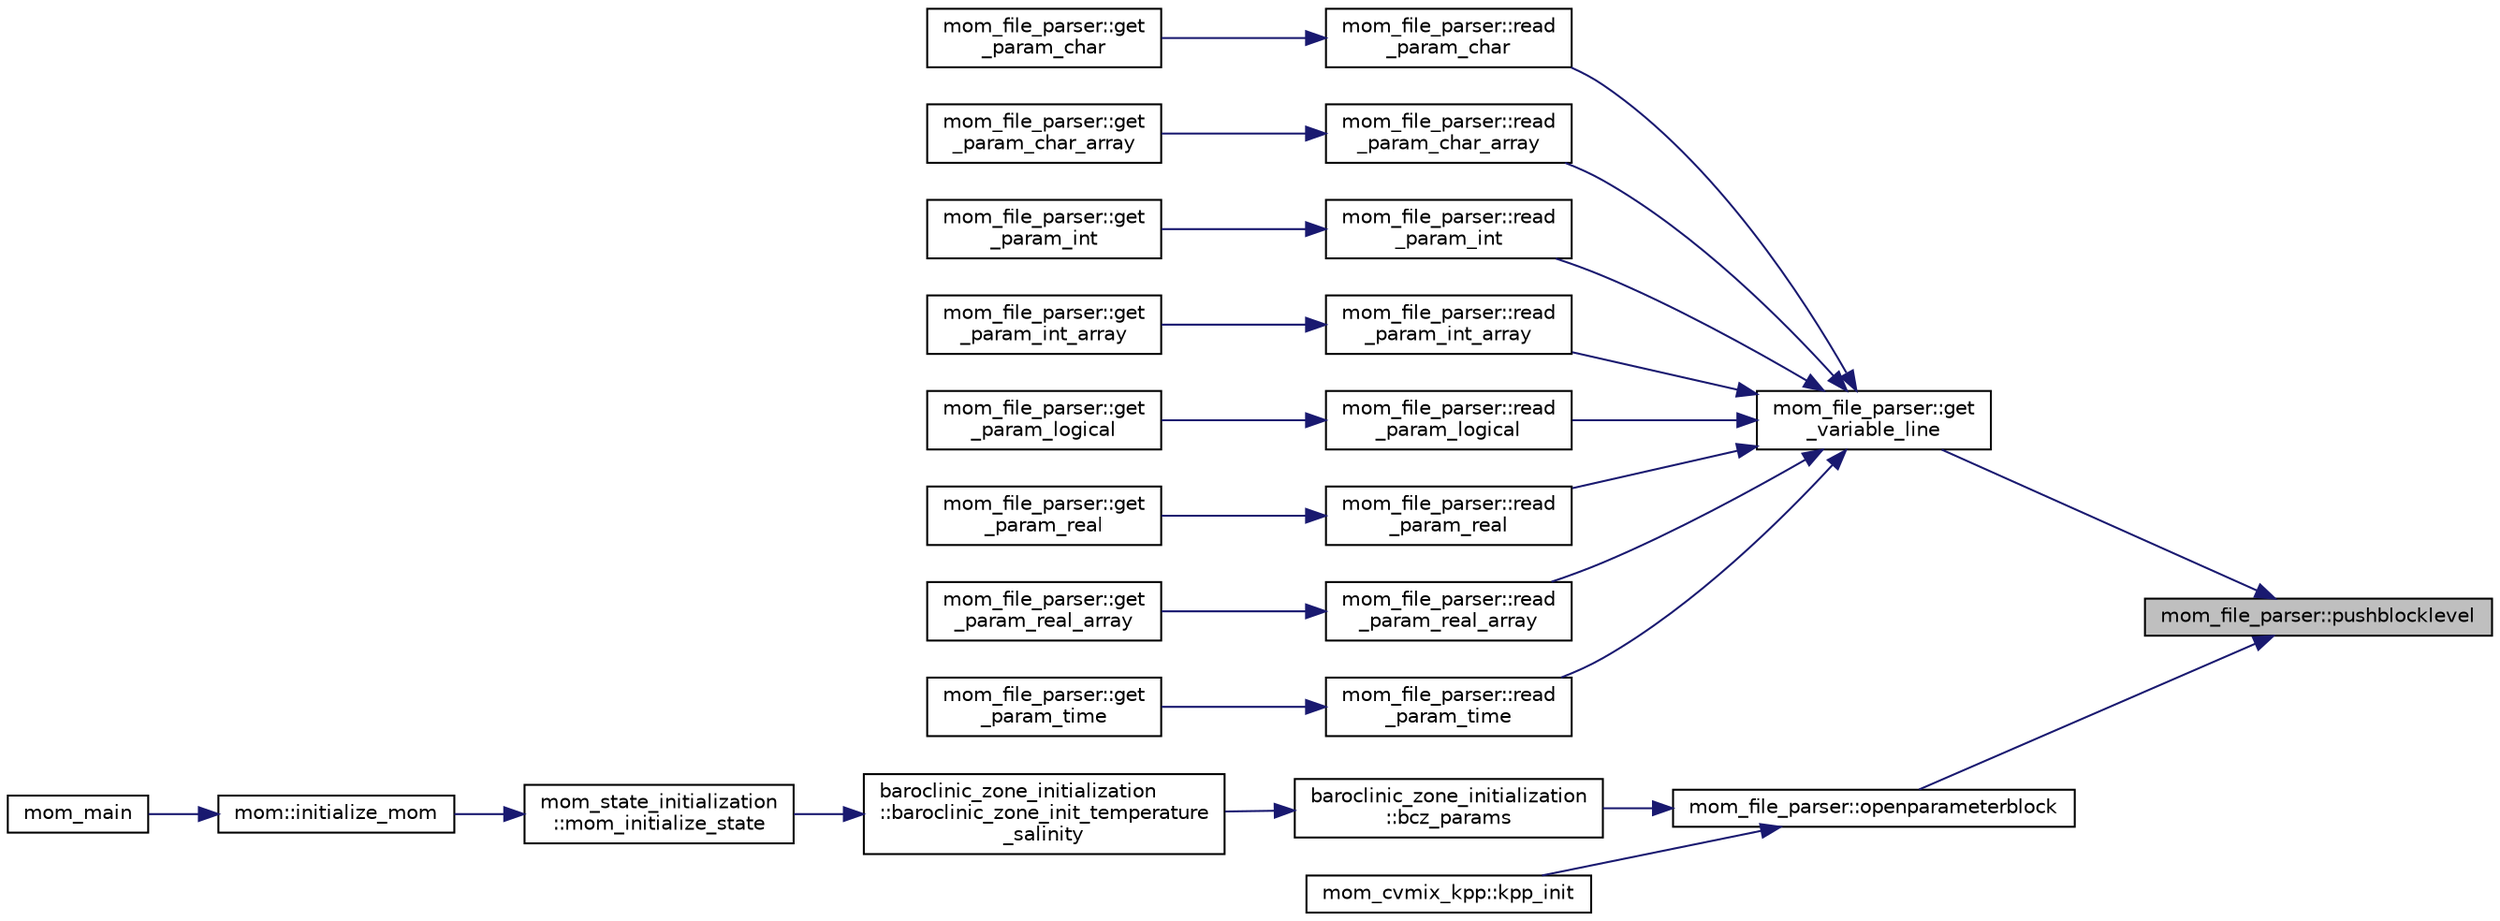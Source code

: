 digraph "mom_file_parser::pushblocklevel"
{
 // INTERACTIVE_SVG=YES
 // LATEX_PDF_SIZE
  edge [fontname="Helvetica",fontsize="10",labelfontname="Helvetica",labelfontsize="10"];
  node [fontname="Helvetica",fontsize="10",shape=record];
  rankdir="RL";
  Node1 [label="mom_file_parser::pushblocklevel",height=0.2,width=0.4,color="black", fillcolor="grey75", style="filled", fontcolor="black",tooltip="Extends block name (deeper level of parameter block)"];
  Node1 -> Node2 [dir="back",color="midnightblue",fontsize="10",style="solid",fontname="Helvetica"];
  Node2 [label="mom_file_parser::get\l_variable_line",height=0.2,width=0.4,color="black", fillcolor="white", style="filled",URL="$namespacemom__file__parser.html#af883df6020543889b25986d6ee9701f7",tooltip="This subtoutine extracts the contents of lines in the param_file_type that refer to a named parameter..."];
  Node2 -> Node3 [dir="back",color="midnightblue",fontsize="10",style="solid",fontname="Helvetica"];
  Node3 [label="mom_file_parser::read\l_param_char",height=0.2,width=0.4,color="black", fillcolor="white", style="filled",URL="$namespacemom__file__parser.html#a14c84db15e417656105f7303ad0ac2a2",tooltip="This subroutine reads the value of a character string model parameter from a parameter file."];
  Node3 -> Node4 [dir="back",color="midnightblue",fontsize="10",style="solid",fontname="Helvetica"];
  Node4 [label="mom_file_parser::get\l_param_char",height=0.2,width=0.4,color="black", fillcolor="white", style="filled",URL="$namespacemom__file__parser.html#ad4bee0d73cd5df0bb017180f354f514b",tooltip="This subroutine reads the value of a character string model parameter from a parameter file and logs ..."];
  Node2 -> Node5 [dir="back",color="midnightblue",fontsize="10",style="solid",fontname="Helvetica"];
  Node5 [label="mom_file_parser::read\l_param_char_array",height=0.2,width=0.4,color="black", fillcolor="white", style="filled",URL="$namespacemom__file__parser.html#a67808253e247b2542d0810e7c7f598f4",tooltip="This subroutine reads the values of an array of character string model parameters from a parameter fi..."];
  Node5 -> Node6 [dir="back",color="midnightblue",fontsize="10",style="solid",fontname="Helvetica"];
  Node6 [label="mom_file_parser::get\l_param_char_array",height=0.2,width=0.4,color="black", fillcolor="white", style="filled",URL="$namespacemom__file__parser.html#aa3f8a251fb4f7bbae28b136ebc17a8f3",tooltip="This subroutine reads the values of an array of character string model parameters from a parameter fi..."];
  Node2 -> Node7 [dir="back",color="midnightblue",fontsize="10",style="solid",fontname="Helvetica"];
  Node7 [label="mom_file_parser::read\l_param_int",height=0.2,width=0.4,color="black", fillcolor="white", style="filled",URL="$namespacemom__file__parser.html#a28352549cebdb1f8ed8db3655258d502",tooltip="This subroutine reads the value of an integer model parameter from a parameter file."];
  Node7 -> Node8 [dir="back",color="midnightblue",fontsize="10",style="solid",fontname="Helvetica"];
  Node8 [label="mom_file_parser::get\l_param_int",height=0.2,width=0.4,color="black", fillcolor="white", style="filled",URL="$namespacemom__file__parser.html#ac9428b418b2382019d418c0e30c97734",tooltip="This subroutine reads the value of an integer model parameter from a parameter file and logs it in do..."];
  Node2 -> Node9 [dir="back",color="midnightblue",fontsize="10",style="solid",fontname="Helvetica"];
  Node9 [label="mom_file_parser::read\l_param_int_array",height=0.2,width=0.4,color="black", fillcolor="white", style="filled",URL="$namespacemom__file__parser.html#a9f3cacd113743a19df607293b6c30ec7",tooltip="This subroutine reads the values of an array of integer model parameters from a parameter file."];
  Node9 -> Node10 [dir="back",color="midnightblue",fontsize="10",style="solid",fontname="Helvetica"];
  Node10 [label="mom_file_parser::get\l_param_int_array",height=0.2,width=0.4,color="black", fillcolor="white", style="filled",URL="$namespacemom__file__parser.html#a07b858dc2b7ce18929501b4738e96c3a",tooltip="This subroutine reads the values of an array of integer model parameters from a parameter file and lo..."];
  Node2 -> Node11 [dir="back",color="midnightblue",fontsize="10",style="solid",fontname="Helvetica"];
  Node11 [label="mom_file_parser::read\l_param_logical",height=0.2,width=0.4,color="black", fillcolor="white", style="filled",URL="$namespacemom__file__parser.html#ae12cfb8a4de90b0454683ba5810c79a2",tooltip="This subroutine reads the value of a logical model parameter from a parameter file."];
  Node11 -> Node12 [dir="back",color="midnightblue",fontsize="10",style="solid",fontname="Helvetica"];
  Node12 [label="mom_file_parser::get\l_param_logical",height=0.2,width=0.4,color="black", fillcolor="white", style="filled",URL="$namespacemom__file__parser.html#a470b3af82a8b146f375e4ca13c58e70f",tooltip="This subroutine reads the value of a logical model parameter from a parameter file and logs it in doc..."];
  Node2 -> Node13 [dir="back",color="midnightblue",fontsize="10",style="solid",fontname="Helvetica"];
  Node13 [label="mom_file_parser::read\l_param_real",height=0.2,width=0.4,color="black", fillcolor="white", style="filled",URL="$namespacemom__file__parser.html#a95b28c92ef3603d3fb20b0a6d133d4ad",tooltip="This subroutine reads the value of a real model parameter from a parameter file."];
  Node13 -> Node14 [dir="back",color="midnightblue",fontsize="10",style="solid",fontname="Helvetica"];
  Node14 [label="mom_file_parser::get\l_param_real",height=0.2,width=0.4,color="black", fillcolor="white", style="filled",URL="$namespacemom__file__parser.html#a2d6fb93c7802322c2ed145413aacaf30",tooltip="This subroutine reads the value of a real model parameter from a parameter file and logs it in docume..."];
  Node2 -> Node15 [dir="back",color="midnightblue",fontsize="10",style="solid",fontname="Helvetica"];
  Node15 [label="mom_file_parser::read\l_param_real_array",height=0.2,width=0.4,color="black", fillcolor="white", style="filled",URL="$namespacemom__file__parser.html#ae85623b4210b35c5e583d48ff536d596",tooltip="This subroutine reads the values of an array of real model parameters from a parameter file."];
  Node15 -> Node16 [dir="back",color="midnightblue",fontsize="10",style="solid",fontname="Helvetica"];
  Node16 [label="mom_file_parser::get\l_param_real_array",height=0.2,width=0.4,color="black", fillcolor="white", style="filled",URL="$namespacemom__file__parser.html#abe46596750cd8d85531be8aaf030c73e",tooltip="This subroutine reads the values of an array of real model parameters from a parameter file and logs ..."];
  Node2 -> Node17 [dir="back",color="midnightblue",fontsize="10",style="solid",fontname="Helvetica"];
  Node17 [label="mom_file_parser::read\l_param_time",height=0.2,width=0.4,color="black", fillcolor="white", style="filled",URL="$namespacemom__file__parser.html#a799f1d8af038c5a64b7496018f03b590",tooltip="This subroutine reads the value of a time_type model parameter from a parameter file."];
  Node17 -> Node18 [dir="back",color="midnightblue",fontsize="10",style="solid",fontname="Helvetica"];
  Node18 [label="mom_file_parser::get\l_param_time",height=0.2,width=0.4,color="black", fillcolor="white", style="filled",URL="$namespacemom__file__parser.html#ab433eff650ddf3ce82d97f1c8432b6a8",tooltip="This subroutine reads the value of a time-type model parameter from a parameter file and logs it in d..."];
  Node1 -> Node19 [dir="back",color="midnightblue",fontsize="10",style="solid",fontname="Helvetica"];
  Node19 [label="mom_file_parser::openparameterblock",height=0.2,width=0.4,color="black", fillcolor="white", style="filled",URL="$namespacemom__file__parser.html#a363628fcd8540de780ebeacf24012229",tooltip="Tags blockName onto the end of the active parameter block name."];
  Node19 -> Node20 [dir="back",color="midnightblue",fontsize="10",style="solid",fontname="Helvetica"];
  Node20 [label="baroclinic_zone_initialization\l::bcz_params",height=0.2,width=0.4,color="black", fillcolor="white", style="filled",URL="$namespacebaroclinic__zone__initialization.html#ae61a49364522c0a98058b170932974dc",tooltip="Reads the parameters unique to this module."];
  Node20 -> Node21 [dir="back",color="midnightblue",fontsize="10",style="solid",fontname="Helvetica"];
  Node21 [label="baroclinic_zone_initialization\l::baroclinic_zone_init_temperature\l_salinity",height=0.2,width=0.4,color="black", fillcolor="white", style="filled",URL="$namespacebaroclinic__zone__initialization.html#a00eea273e33b70e67bc8df9a5e2b8793",tooltip="Initialization of temperature and salinity with the baroclinic zone initial conditions."];
  Node21 -> Node22 [dir="back",color="midnightblue",fontsize="10",style="solid",fontname="Helvetica"];
  Node22 [label="mom_state_initialization\l::mom_initialize_state",height=0.2,width=0.4,color="black", fillcolor="white", style="filled",URL="$namespacemom__state__initialization.html#a81503d4f1855cb185f122d6314e4f06c",tooltip="Initialize temporally evolving fields, either as initial conditions or by reading them from a restart..."];
  Node22 -> Node23 [dir="back",color="midnightblue",fontsize="10",style="solid",fontname="Helvetica"];
  Node23 [label="mom::initialize_mom",height=0.2,width=0.4,color="black", fillcolor="white", style="filled",URL="$namespacemom.html#a96708b16215666edbfa5b46228f3a200",tooltip="Initialize MOM, including memory allocation, setting up parameters and diagnostics,..."];
  Node23 -> Node24 [dir="back",color="midnightblue",fontsize="10",style="solid",fontname="Helvetica"];
  Node24 [label="mom_main",height=0.2,width=0.4,color="black", fillcolor="white", style="filled",URL="$MOM__driver_8F90.html#a08fffeb2d8e8acbf9ed4609be6d258c6",tooltip=" "];
  Node19 -> Node25 [dir="back",color="midnightblue",fontsize="10",style="solid",fontname="Helvetica"];
  Node25 [label="mom_cvmix_kpp::kpp_init",height=0.2,width=0.4,color="black", fillcolor="white", style="filled",URL="$namespacemom__cvmix__kpp.html#ada767f6da63b74348a7461eb1d12c5d6",tooltip="Initialize the CVMix KPP module and set up diagnostics Returns True if KPP is to be used,..."];
}
